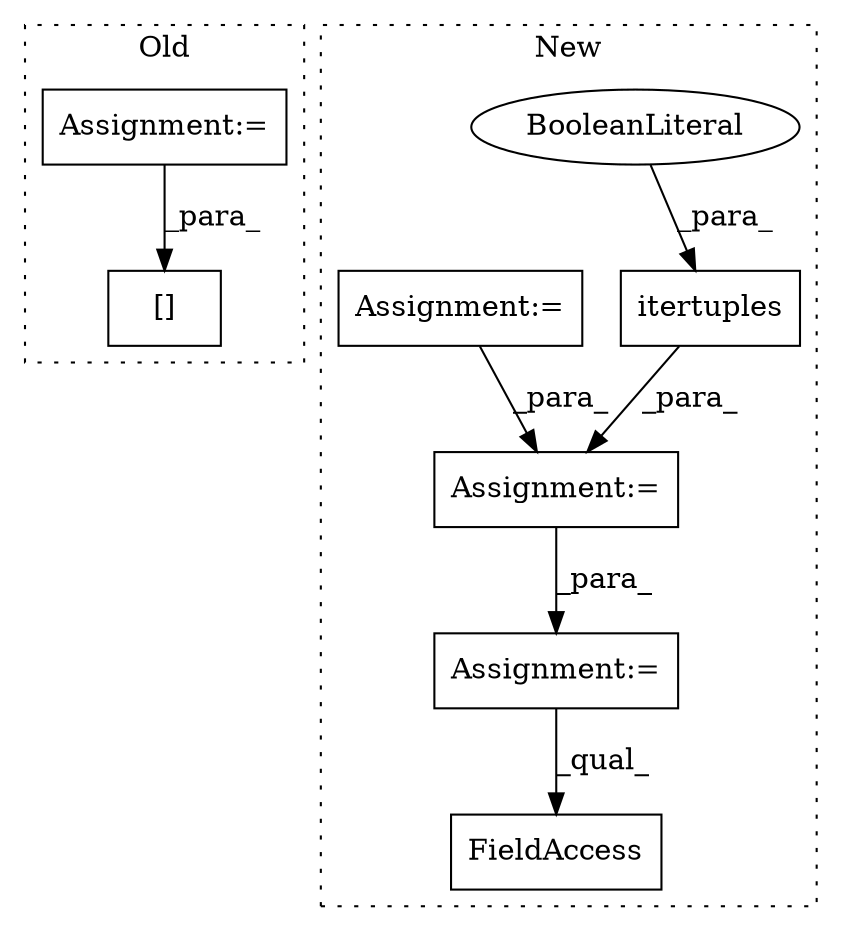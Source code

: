 digraph G {
subgraph cluster0 {
1 [label="[]" a="2" s="3420,3428" l="7,1" shape="box"];
8 [label="Assignment:=" a="7" s="3493" l="85" shape="box"];
label = "Old";
style="dotted";
}
subgraph cluster1 {
2 [label="itertuples" a="32" s="3409,3425" l="11,1" shape="box"];
3 [label="BooleanLiteral" a="9" s="3420" l="5" shape="ellipse"];
4 [label="FieldAccess" a="22" s="3628" l="17" shape="box"];
5 [label="Assignment:=" a="7" s="3441" l="1" shape="box"];
6 [label="Assignment:=" a="7" s="3588" l="1" shape="box"];
7 [label="Assignment:=" a="7" s="3540" l="1" shape="box"];
label = "New";
style="dotted";
}
2 -> 7 [label="_para_"];
3 -> 2 [label="_para_"];
5 -> 7 [label="_para_"];
6 -> 4 [label="_qual_"];
7 -> 6 [label="_para_"];
8 -> 1 [label="_para_"];
}